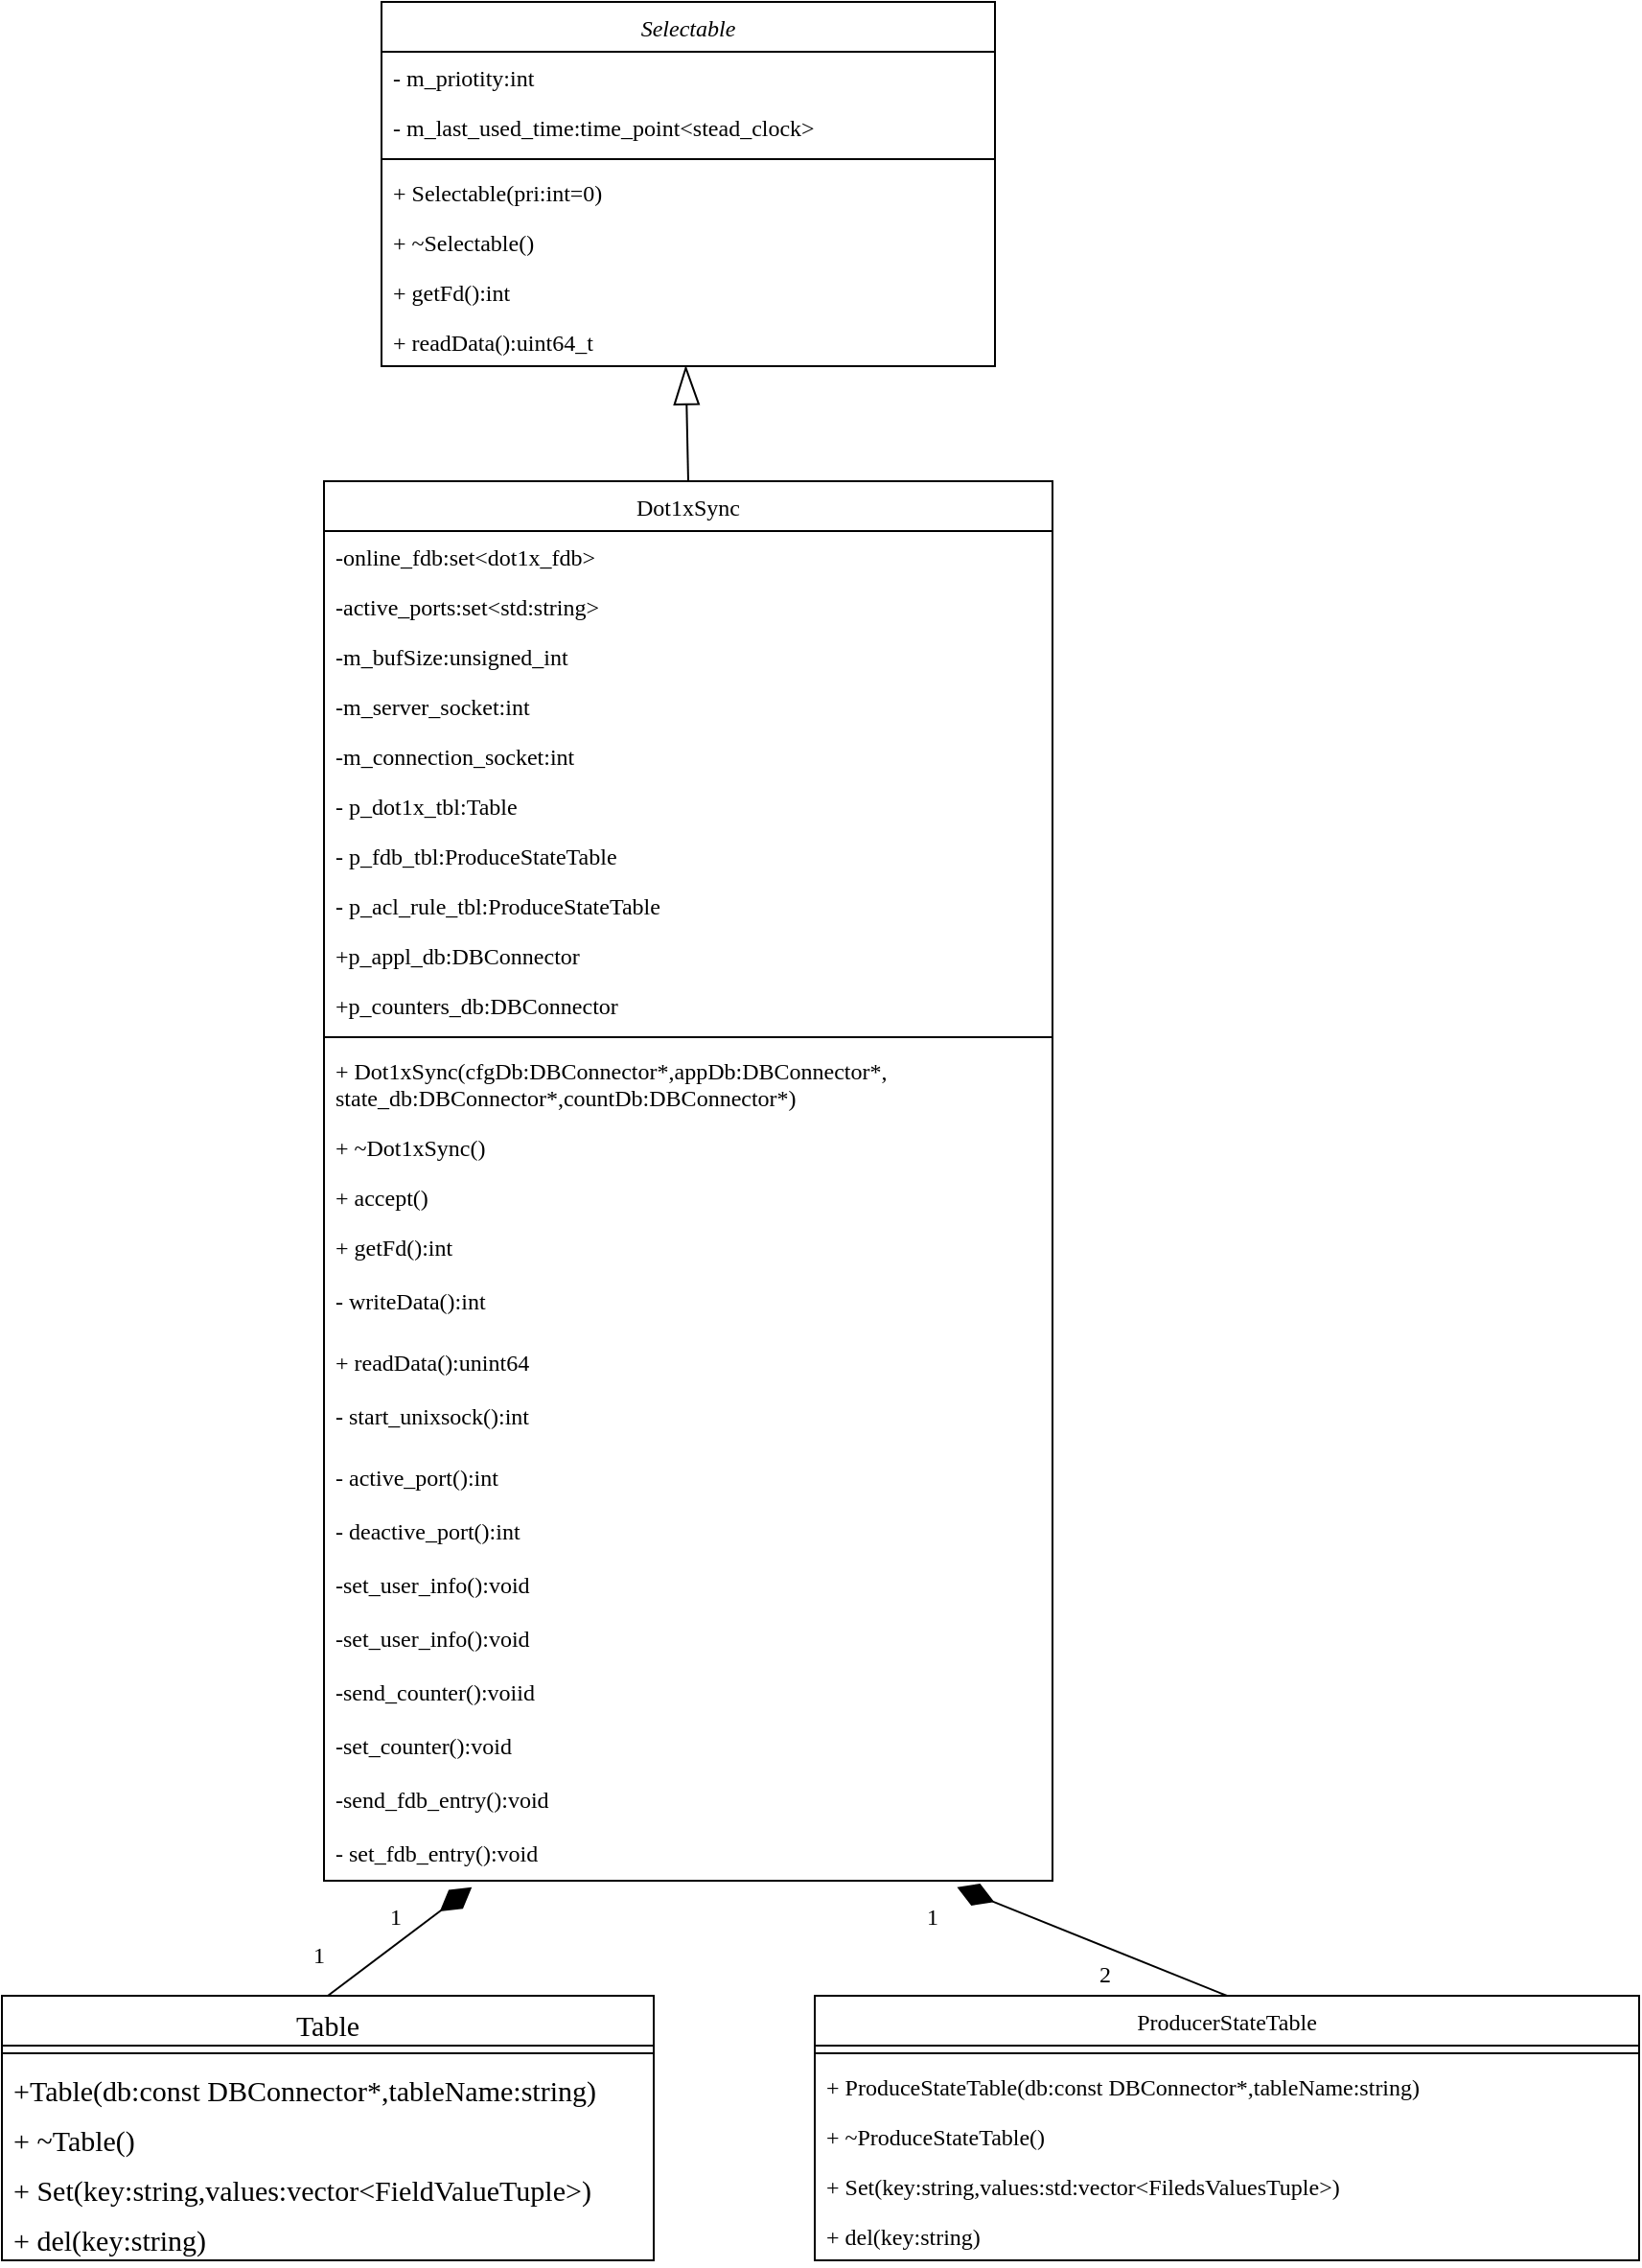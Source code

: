 <mxfile version="22.0.4" type="github">
  <diagram id="C5RBs43oDa-KdzZeNtuy" name="Page-1">
    <mxGraphModel dx="1022" dy="686" grid="1" gridSize="10" guides="1" tooltips="1" connect="1" arrows="1" fold="1" page="1" pageScale="1" pageWidth="827" pageHeight="1169" math="0" shadow="0">
      <root>
        <mxCell id="WIyWlLk6GJQsqaUBKTNV-0" />
        <mxCell id="WIyWlLk6GJQsqaUBKTNV-1" parent="WIyWlLk6GJQsqaUBKTNV-0" />
        <mxCell id="zkfFHV4jXpPFQw0GAbJ--0" value="Selectable" style="swimlane;fontStyle=2;align=center;verticalAlign=top;childLayout=stackLayout;horizontal=1;startSize=26;horizontalStack=0;resizeParent=1;resizeLast=0;collapsible=1;marginBottom=0;rounded=0;shadow=0;strokeWidth=1;fontSize=12;fontFamily=Times New Roman;" parent="WIyWlLk6GJQsqaUBKTNV-1" vertex="1">
          <mxGeometry x="254" y="80" width="320" height="190" as="geometry">
            <mxRectangle x="230" y="140" width="160" height="26" as="alternateBounds" />
          </mxGeometry>
        </mxCell>
        <mxCell id="zkfFHV4jXpPFQw0GAbJ--1" value="- m_priotity:int" style="text;align=left;verticalAlign=top;spacingLeft=4;spacingRight=4;overflow=hidden;rotatable=0;points=[[0,0.5],[1,0.5]];portConstraint=eastwest;fontSize=12;fontFamily=Times New Roman;" parent="zkfFHV4jXpPFQw0GAbJ--0" vertex="1">
          <mxGeometry y="26" width="320" height="26" as="geometry" />
        </mxCell>
        <mxCell id="zkfFHV4jXpPFQw0GAbJ--2" value="- m_last_used_time:time_point&lt;stead_clock&gt;" style="text;align=left;verticalAlign=top;spacingLeft=4;spacingRight=4;overflow=hidden;rotatable=0;points=[[0,0.5],[1,0.5]];portConstraint=eastwest;rounded=0;shadow=0;html=0;fontSize=12;fontFamily=Times New Roman;" parent="zkfFHV4jXpPFQw0GAbJ--0" vertex="1">
          <mxGeometry y="52" width="320" height="26" as="geometry" />
        </mxCell>
        <mxCell id="zkfFHV4jXpPFQw0GAbJ--4" value="" style="line;html=1;strokeWidth=1;align=left;verticalAlign=middle;spacingTop=-1;spacingLeft=3;spacingRight=3;rotatable=0;labelPosition=right;points=[];portConstraint=eastwest;fontSize=12;fontFamily=Times New Roman;" parent="zkfFHV4jXpPFQw0GAbJ--0" vertex="1">
          <mxGeometry y="78" width="320" height="8" as="geometry" />
        </mxCell>
        <mxCell id="zkfFHV4jXpPFQw0GAbJ--5" value="+ Selectable(pri:int=0)" style="text;align=left;verticalAlign=top;spacingLeft=4;spacingRight=4;overflow=hidden;rotatable=0;points=[[0,0.5],[1,0.5]];portConstraint=eastwest;fontSize=12;fontFamily=Times New Roman;" parent="zkfFHV4jXpPFQw0GAbJ--0" vertex="1">
          <mxGeometry y="86" width="320" height="26" as="geometry" />
        </mxCell>
        <mxCell id="VgiMhv5ePe9ONGwIBW7--4" value="+ ~Selectable()" style="text;align=left;verticalAlign=top;spacingLeft=4;spacingRight=4;overflow=hidden;rotatable=0;points=[[0,0.5],[1,0.5]];portConstraint=eastwest;rounded=0;shadow=0;html=0;fontSize=12;fontFamily=Times New Roman;" parent="zkfFHV4jXpPFQw0GAbJ--0" vertex="1">
          <mxGeometry y="112" width="320" height="26" as="geometry" />
        </mxCell>
        <mxCell id="VgiMhv5ePe9ONGwIBW7--5" value="+ getFd():int" style="text;align=left;verticalAlign=top;spacingLeft=4;spacingRight=4;overflow=hidden;rotatable=0;points=[[0,0.5],[1,0.5]];portConstraint=eastwest;rounded=0;shadow=0;html=0;fontSize=12;fontFamily=Times New Roman;" parent="zkfFHV4jXpPFQw0GAbJ--0" vertex="1">
          <mxGeometry y="138" width="320" height="26" as="geometry" />
        </mxCell>
        <mxCell id="VgiMhv5ePe9ONGwIBW7--6" value="+ readData():uint64_t" style="text;align=left;verticalAlign=top;spacingLeft=4;spacingRight=4;overflow=hidden;rotatable=0;points=[[0,0.5],[1,0.5]];portConstraint=eastwest;rounded=0;shadow=0;html=0;fontSize=12;fontFamily=Times New Roman;" parent="zkfFHV4jXpPFQw0GAbJ--0" vertex="1">
          <mxGeometry y="164" width="320" height="26" as="geometry" />
        </mxCell>
        <mxCell id="zkfFHV4jXpPFQw0GAbJ--6" value="Table" style="swimlane;fontStyle=0;align=center;verticalAlign=top;childLayout=stackLayout;horizontal=1;startSize=26;horizontalStack=0;resizeParent=1;resizeLast=0;collapsible=1;marginBottom=0;rounded=0;shadow=0;strokeWidth=1;fontSize=15;fontFamily=Times New Roman;" parent="WIyWlLk6GJQsqaUBKTNV-1" vertex="1">
          <mxGeometry x="56" y="1120" width="340" height="138" as="geometry">
            <mxRectangle x="130" y="380" width="160" height="26" as="alternateBounds" />
          </mxGeometry>
        </mxCell>
        <mxCell id="zkfFHV4jXpPFQw0GAbJ--9" value="" style="line;html=1;strokeWidth=1;align=left;verticalAlign=middle;spacingTop=-1;spacingLeft=3;spacingRight=3;rotatable=0;labelPosition=right;points=[];portConstraint=eastwest;fontSize=15;fontFamily=Times New Roman;" parent="zkfFHV4jXpPFQw0GAbJ--6" vertex="1">
          <mxGeometry y="26" width="340" height="8" as="geometry" />
        </mxCell>
        <mxCell id="zkfFHV4jXpPFQw0GAbJ--11" value="+Table(db:const DBConnector*,tableName:string)" style="text;align=left;verticalAlign=top;spacingLeft=4;spacingRight=4;overflow=hidden;rotatable=0;points=[[0,0.5],[1,0.5]];portConstraint=eastwest;fontSize=15;fontFamily=Times New Roman;" parent="zkfFHV4jXpPFQw0GAbJ--6" vertex="1">
          <mxGeometry y="34" width="340" height="26" as="geometry" />
        </mxCell>
        <mxCell id="VgiMhv5ePe9ONGwIBW7--7" value="+ ~Table()" style="text;align=left;verticalAlign=top;spacingLeft=4;spacingRight=4;overflow=hidden;rotatable=0;points=[[0,0.5],[1,0.5]];portConstraint=eastwest;fontSize=15;fontFamily=Times New Roman;" parent="zkfFHV4jXpPFQw0GAbJ--6" vertex="1">
          <mxGeometry y="60" width="340" height="26" as="geometry" />
        </mxCell>
        <mxCell id="VgiMhv5ePe9ONGwIBW7--8" value="+ Set(key:string,values:vector&lt;FieldValueTuple&gt;)" style="text;align=left;verticalAlign=top;spacingLeft=4;spacingRight=4;overflow=hidden;rotatable=0;points=[[0,0.5],[1,0.5]];portConstraint=eastwest;fontSize=15;fontFamily=Times New Roman;" parent="zkfFHV4jXpPFQw0GAbJ--6" vertex="1">
          <mxGeometry y="86" width="340" height="26" as="geometry" />
        </mxCell>
        <mxCell id="VgiMhv5ePe9ONGwIBW7--9" value="+ del(key:string)" style="text;align=left;verticalAlign=top;spacingLeft=4;spacingRight=4;overflow=hidden;rotatable=0;points=[[0,0.5],[1,0.5]];portConstraint=eastwest;fontSize=15;fontFamily=Times New Roman;" parent="zkfFHV4jXpPFQw0GAbJ--6" vertex="1">
          <mxGeometry y="112" width="340" height="26" as="geometry" />
        </mxCell>
        <mxCell id="zkfFHV4jXpPFQw0GAbJ--17" value="Dot1xSync" style="swimlane;fontStyle=0;align=center;verticalAlign=top;childLayout=stackLayout;horizontal=1;startSize=26;horizontalStack=0;resizeParent=1;resizeLast=0;collapsible=1;marginBottom=0;rounded=0;shadow=0;strokeWidth=1;fontSize=12;fontFamily=Times New Roman;" parent="WIyWlLk6GJQsqaUBKTNV-1" vertex="1">
          <mxGeometry x="224" y="330" width="380" height="730" as="geometry">
            <mxRectangle x="550" y="140" width="160" height="26" as="alternateBounds" />
          </mxGeometry>
        </mxCell>
        <mxCell id="zkfFHV4jXpPFQw0GAbJ--18" value="-online_fdb:set&lt;dot1x_fdb&gt;" style="text;align=left;verticalAlign=top;spacingLeft=4;spacingRight=4;overflow=hidden;rotatable=0;points=[[0,0.5],[1,0.5]];portConstraint=eastwest;fontSize=12;fontFamily=Times New Roman;" parent="zkfFHV4jXpPFQw0GAbJ--17" vertex="1">
          <mxGeometry y="26" width="380" height="26" as="geometry" />
        </mxCell>
        <mxCell id="hgLyXW66Iwk2B-c0vMDp-35" value="-active_ports:set&lt;std:string&gt;" style="text;align=left;verticalAlign=top;spacingLeft=4;spacingRight=4;overflow=hidden;rotatable=0;points=[[0,0.5],[1,0.5]];portConstraint=eastwest;fontSize=12;fontFamily=Times New Roman;" parent="zkfFHV4jXpPFQw0GAbJ--17" vertex="1">
          <mxGeometry y="52" width="380" height="26" as="geometry" />
        </mxCell>
        <mxCell id="hgLyXW66Iwk2B-c0vMDp-5" value="-m_bufSize:unsigned_int" style="text;align=left;verticalAlign=top;spacingLeft=4;spacingRight=4;overflow=hidden;rotatable=0;points=[[0,0.5],[1,0.5]];portConstraint=eastwest;fontSize=12;fontFamily=Times New Roman;" parent="zkfFHV4jXpPFQw0GAbJ--17" vertex="1">
          <mxGeometry y="78" width="380" height="26" as="geometry" />
        </mxCell>
        <mxCell id="hgLyXW66Iwk2B-c0vMDp-4" value="-m_server_socket:int" style="text;align=left;verticalAlign=top;spacingLeft=4;spacingRight=4;overflow=hidden;rotatable=0;points=[[0,0.5],[1,0.5]];portConstraint=eastwest;fontSize=12;fontFamily=Times New Roman;" parent="zkfFHV4jXpPFQw0GAbJ--17" vertex="1">
          <mxGeometry y="104" width="380" height="26" as="geometry" />
        </mxCell>
        <mxCell id="hgLyXW66Iwk2B-c0vMDp-3" value="-m_connection_socket:int&#xa;" style="text;align=left;verticalAlign=top;spacingLeft=4;spacingRight=4;overflow=hidden;rotatable=0;points=[[0,0.5],[1,0.5]];portConstraint=eastwest;fontSize=12;fontFamily=Times New Roman;" parent="zkfFHV4jXpPFQw0GAbJ--17" vertex="1">
          <mxGeometry y="130" width="380" height="26" as="geometry" />
        </mxCell>
        <mxCell id="zkfFHV4jXpPFQw0GAbJ--20" value="- p_dot1x_tbl:Table" style="text;align=left;verticalAlign=top;spacingLeft=4;spacingRight=4;overflow=hidden;rotatable=0;points=[[0,0.5],[1,0.5]];portConstraint=eastwest;rounded=0;shadow=0;html=0;fontSize=12;fontFamily=Times New Roman;" parent="zkfFHV4jXpPFQw0GAbJ--17" vertex="1">
          <mxGeometry y="156" width="380" height="26" as="geometry" />
        </mxCell>
        <mxCell id="zkfFHV4jXpPFQw0GAbJ--21" value="- p_fdb_tbl:ProduceStateTable" style="text;align=left;verticalAlign=top;spacingLeft=4;spacingRight=4;overflow=hidden;rotatable=0;points=[[0,0.5],[1,0.5]];portConstraint=eastwest;rounded=0;shadow=0;html=0;fontSize=12;fontFamily=Times New Roman;" parent="zkfFHV4jXpPFQw0GAbJ--17" vertex="1">
          <mxGeometry y="182" width="380" height="26" as="geometry" />
        </mxCell>
        <mxCell id="zkfFHV4jXpPFQw0GAbJ--25" value="- p_acl_rule_tbl:ProduceStateTable" style="text;align=left;verticalAlign=top;spacingLeft=4;spacingRight=4;overflow=hidden;rotatable=0;points=[[0,0.5],[1,0.5]];portConstraint=eastwest;fontSize=12;fontFamily=Times New Roman;" parent="zkfFHV4jXpPFQw0GAbJ--17" vertex="1">
          <mxGeometry y="208" width="380" height="26" as="geometry" />
        </mxCell>
        <mxCell id="hgLyXW66Iwk2B-c0vMDp-1" value="+p_appl_db:DBConnector&#xa;" style="text;align=left;verticalAlign=top;spacingLeft=4;spacingRight=4;overflow=hidden;rotatable=0;points=[[0,0.5],[1,0.5]];portConstraint=eastwest;fontSize=12;fontFamily=Times New Roman;" parent="zkfFHV4jXpPFQw0GAbJ--17" vertex="1">
          <mxGeometry y="234" width="380" height="26" as="geometry" />
        </mxCell>
        <mxCell id="hgLyXW66Iwk2B-c0vMDp-2" value="+p_counters_db:DBConnector&#xa;" style="text;align=left;verticalAlign=top;spacingLeft=4;spacingRight=4;overflow=hidden;rotatable=0;points=[[0,0.5],[1,0.5]];portConstraint=eastwest;fontSize=12;fontFamily=Times New Roman;" parent="zkfFHV4jXpPFQw0GAbJ--17" vertex="1">
          <mxGeometry y="260" width="380" height="26" as="geometry" />
        </mxCell>
        <mxCell id="zkfFHV4jXpPFQw0GAbJ--23" value="" style="line;html=1;strokeWidth=1;align=left;verticalAlign=middle;spacingTop=-1;spacingLeft=3;spacingRight=3;rotatable=0;labelPosition=right;points=[];portConstraint=eastwest;fontSize=12;fontFamily=Times New Roman;" parent="zkfFHV4jXpPFQw0GAbJ--17" vertex="1">
          <mxGeometry y="286" width="380" height="8" as="geometry" />
        </mxCell>
        <mxCell id="VgiMhv5ePe9ONGwIBW7--18" value="+ Dot1xSync(cfgDb:DBConnector*,appDb:DBConnector*,&#xa;state_db:DBConnector*,countDb:DBConnector*)" style="text;align=left;verticalAlign=top;spacingLeft=4;spacingRight=4;overflow=hidden;rotatable=0;points=[[0,0.5],[1,0.5]];portConstraint=eastwest;fontSize=12;fontFamily=Times New Roman;" parent="zkfFHV4jXpPFQw0GAbJ--17" vertex="1">
          <mxGeometry y="294" width="380" height="40" as="geometry" />
        </mxCell>
        <mxCell id="VgiMhv5ePe9ONGwIBW7--20" value="+ ~Dot1xSync()" style="text;align=left;verticalAlign=top;spacingLeft=4;spacingRight=4;overflow=hidden;rotatable=0;points=[[0,0.5],[1,0.5]];portConstraint=eastwest;rounded=0;shadow=0;html=0;fontSize=12;fontFamily=Times New Roman;" parent="zkfFHV4jXpPFQw0GAbJ--17" vertex="1">
          <mxGeometry y="334" width="380" height="26" as="geometry" />
        </mxCell>
        <mxCell id="VgiMhv5ePe9ONGwIBW7--22" value="+ accept()" style="text;align=left;verticalAlign=top;spacingLeft=4;spacingRight=4;overflow=hidden;rotatable=0;points=[[0,0.5],[1,0.5]];portConstraint=eastwest;rounded=0;shadow=0;html=0;fontSize=12;fontFamily=Times New Roman;" parent="zkfFHV4jXpPFQw0GAbJ--17" vertex="1">
          <mxGeometry y="360" width="380" height="26" as="geometry" />
        </mxCell>
        <mxCell id="VgiMhv5ePe9ONGwIBW7--23" value="+ getFd():int" style="text;align=left;verticalAlign=top;spacingLeft=4;spacingRight=4;overflow=hidden;rotatable=0;points=[[0,0.5],[1,0.5]];portConstraint=eastwest;rounded=0;shadow=0;html=0;fontSize=12;fontFamily=Times New Roman;" parent="zkfFHV4jXpPFQw0GAbJ--17" vertex="1">
          <mxGeometry y="386" width="380" height="28" as="geometry" />
        </mxCell>
        <mxCell id="hgLyXW66Iwk2B-c0vMDp-6" value="- writeData():int" style="text;align=left;verticalAlign=top;spacingLeft=4;spacingRight=4;overflow=hidden;rotatable=0;points=[[0,0.5],[1,0.5]];portConstraint=eastwest;rounded=0;shadow=0;html=0;fontSize=12;fontFamily=Times New Roman;" parent="zkfFHV4jXpPFQw0GAbJ--17" vertex="1">
          <mxGeometry y="414" width="380" height="32" as="geometry" />
        </mxCell>
        <mxCell id="VgiMhv5ePe9ONGwIBW7--24" value="+ readData():unint64" style="text;align=left;verticalAlign=top;spacingLeft=4;spacingRight=4;overflow=hidden;rotatable=0;points=[[0,0.5],[1,0.5]];portConstraint=eastwest;rounded=0;shadow=0;html=0;fontSize=12;fontFamily=Times New Roman;" parent="zkfFHV4jXpPFQw0GAbJ--17" vertex="1">
          <mxGeometry y="446" width="380" height="28" as="geometry" />
        </mxCell>
        <mxCell id="VgiMhv5ePe9ONGwIBW7--25" value="- start_unixsock():int" style="text;align=left;verticalAlign=top;spacingLeft=4;spacingRight=4;overflow=hidden;rotatable=0;points=[[0,0.5],[1,0.5]];portConstraint=eastwest;rounded=0;shadow=0;html=0;fontSize=12;fontFamily=Times New Roman;" parent="zkfFHV4jXpPFQw0GAbJ--17" vertex="1">
          <mxGeometry y="474" width="380" height="32" as="geometry" />
        </mxCell>
        <mxCell id="hgLyXW66Iwk2B-c0vMDp-7" value="- active_port():int" style="text;align=left;verticalAlign=top;spacingLeft=4;spacingRight=4;overflow=hidden;rotatable=0;points=[[0,0.5],[1,0.5]];portConstraint=eastwest;rounded=0;shadow=0;html=0;fontSize=12;fontFamily=Times New Roman;" parent="zkfFHV4jXpPFQw0GAbJ--17" vertex="1">
          <mxGeometry y="506" width="380" height="28" as="geometry" />
        </mxCell>
        <mxCell id="hgLyXW66Iwk2B-c0vMDp-8" value="- deactive_port():int" style="text;align=left;verticalAlign=top;spacingLeft=4;spacingRight=4;overflow=hidden;rotatable=0;points=[[0,0.5],[1,0.5]];portConstraint=eastwest;rounded=0;shadow=0;html=0;fontSize=12;fontFamily=Times New Roman;" parent="zkfFHV4jXpPFQw0GAbJ--17" vertex="1">
          <mxGeometry y="534" width="380" height="28" as="geometry" />
        </mxCell>
        <mxCell id="hgLyXW66Iwk2B-c0vMDp-14" value="-set_user_info():void" style="text;align=left;verticalAlign=top;spacingLeft=4;spacingRight=4;overflow=hidden;rotatable=0;points=[[0,0.5],[1,0.5]];portConstraint=eastwest;rounded=0;shadow=0;html=0;fontSize=12;fontFamily=Times New Roman;" parent="zkfFHV4jXpPFQw0GAbJ--17" vertex="1">
          <mxGeometry y="562" width="380" height="28" as="geometry" />
        </mxCell>
        <mxCell id="hgLyXW66Iwk2B-c0vMDp-13" value="-set_user_info():void" style="text;align=left;verticalAlign=top;spacingLeft=4;spacingRight=4;overflow=hidden;rotatable=0;points=[[0,0.5],[1,0.5]];portConstraint=eastwest;rounded=0;shadow=0;html=0;fontSize=12;fontFamily=Times New Roman;" parent="zkfFHV4jXpPFQw0GAbJ--17" vertex="1">
          <mxGeometry y="590" width="380" height="28" as="geometry" />
        </mxCell>
        <mxCell id="hgLyXW66Iwk2B-c0vMDp-12" value="-send_counter():voiid" style="text;align=left;verticalAlign=top;spacingLeft=4;spacingRight=4;overflow=hidden;rotatable=0;points=[[0,0.5],[1,0.5]];portConstraint=eastwest;rounded=0;shadow=0;html=0;fontSize=12;fontFamily=Times New Roman;" parent="zkfFHV4jXpPFQw0GAbJ--17" vertex="1">
          <mxGeometry y="618" width="380" height="28" as="geometry" />
        </mxCell>
        <mxCell id="hgLyXW66Iwk2B-c0vMDp-11" value="-set_counter():void" style="text;align=left;verticalAlign=top;spacingLeft=4;spacingRight=4;overflow=hidden;rotatable=0;points=[[0,0.5],[1,0.5]];portConstraint=eastwest;rounded=0;shadow=0;html=0;fontSize=12;fontFamily=Times New Roman;" parent="zkfFHV4jXpPFQw0GAbJ--17" vertex="1">
          <mxGeometry y="646" width="380" height="28" as="geometry" />
        </mxCell>
        <mxCell id="hgLyXW66Iwk2B-c0vMDp-10" value="-send_fdb_entry():void" style="text;align=left;verticalAlign=top;spacingLeft=4;spacingRight=4;overflow=hidden;rotatable=0;points=[[0,0.5],[1,0.5]];portConstraint=eastwest;rounded=0;shadow=0;html=0;fontSize=12;fontFamily=Times New Roman;" parent="zkfFHV4jXpPFQw0GAbJ--17" vertex="1">
          <mxGeometry y="674" width="380" height="28" as="geometry" />
        </mxCell>
        <mxCell id="hgLyXW66Iwk2B-c0vMDp-9" value="- set_fdb_entry():void" style="text;align=left;verticalAlign=top;spacingLeft=4;spacingRight=4;overflow=hidden;rotatable=0;points=[[0,0.5],[1,0.5]];portConstraint=eastwest;rounded=0;shadow=0;html=0;fontSize=12;fontFamily=Times New Roman;" parent="zkfFHV4jXpPFQw0GAbJ--17" vertex="1">
          <mxGeometry y="702" width="380" height="28" as="geometry" />
        </mxCell>
        <mxCell id="VgiMhv5ePe9ONGwIBW7--10" value="ProducerStateTable" style="swimlane;fontStyle=0;align=center;verticalAlign=top;childLayout=stackLayout;horizontal=1;startSize=26;horizontalStack=0;resizeParent=1;resizeLast=0;collapsible=1;marginBottom=0;rounded=0;shadow=0;strokeWidth=1;fontSize=12;fontFamily=Times New Roman;" parent="WIyWlLk6GJQsqaUBKTNV-1" vertex="1">
          <mxGeometry x="480" y="1120" width="430" height="138" as="geometry">
            <mxRectangle x="130" y="380" width="160" height="26" as="alternateBounds" />
          </mxGeometry>
        </mxCell>
        <mxCell id="VgiMhv5ePe9ONGwIBW7--11" value="" style="line;html=1;strokeWidth=1;align=left;verticalAlign=middle;spacingTop=-1;spacingLeft=3;spacingRight=3;rotatable=0;labelPosition=right;points=[];portConstraint=eastwest;fontSize=12;fontFamily=Times New Roman;" parent="VgiMhv5ePe9ONGwIBW7--10" vertex="1">
          <mxGeometry y="26" width="430" height="8" as="geometry" />
        </mxCell>
        <mxCell id="VgiMhv5ePe9ONGwIBW7--12" value="+ ProduceStateTable(db:const DBConnector*,tableName:string)" style="text;align=left;verticalAlign=top;spacingLeft=4;spacingRight=4;overflow=hidden;rotatable=0;points=[[0,0.5],[1,0.5]];portConstraint=eastwest;fontSize=12;fontFamily=Times New Roman;" parent="VgiMhv5ePe9ONGwIBW7--10" vertex="1">
          <mxGeometry y="34" width="430" height="26" as="geometry" />
        </mxCell>
        <mxCell id="VgiMhv5ePe9ONGwIBW7--13" value="+ ~ProduceStateTable()" style="text;align=left;verticalAlign=top;spacingLeft=4;spacingRight=4;overflow=hidden;rotatable=0;points=[[0,0.5],[1,0.5]];portConstraint=eastwest;fontSize=12;fontFamily=Times New Roman;" parent="VgiMhv5ePe9ONGwIBW7--10" vertex="1">
          <mxGeometry y="60" width="430" height="26" as="geometry" />
        </mxCell>
        <mxCell id="VgiMhv5ePe9ONGwIBW7--14" value="+ Set(key:string,values:std:vector&lt;FiledsValuesTuple&gt;)" style="text;align=left;verticalAlign=top;spacingLeft=4;spacingRight=4;overflow=hidden;rotatable=0;points=[[0,0.5],[1,0.5]];portConstraint=eastwest;fontSize=12;fontFamily=Times New Roman;" parent="VgiMhv5ePe9ONGwIBW7--10" vertex="1">
          <mxGeometry y="86" width="430" height="26" as="geometry" />
        </mxCell>
        <mxCell id="VgiMhv5ePe9ONGwIBW7--15" value="+ del(key:string)" style="text;align=left;verticalAlign=top;spacingLeft=4;spacingRight=4;overflow=hidden;rotatable=0;points=[[0,0.5],[1,0.5]];portConstraint=eastwest;fontSize=12;fontFamily=Times New Roman;" parent="VgiMhv5ePe9ONGwIBW7--10" vertex="1">
          <mxGeometry y="112" width="430" height="26" as="geometry" />
        </mxCell>
        <mxCell id="VgiMhv5ePe9ONGwIBW7--28" value="" style="endArrow=blockThin;html=1;rounded=0;entryX=0.496;entryY=0.992;entryDx=0;entryDy=0;entryPerimeter=0;endFill=0;endSize=18;exitX=0.5;exitY=0;exitDx=0;exitDy=0;fontSize=12;fontFamily=Times New Roman;" parent="WIyWlLk6GJQsqaUBKTNV-1" source="zkfFHV4jXpPFQw0GAbJ--17" target="VgiMhv5ePe9ONGwIBW7--6" edge="1">
          <mxGeometry width="50" height="50" relative="1" as="geometry">
            <mxPoint x="600" y="358" as="sourcePoint" />
            <mxPoint x="520" y="120" as="targetPoint" />
          </mxGeometry>
        </mxCell>
        <mxCell id="VgiMhv5ePe9ONGwIBW7--31" value="" style="endArrow=diamondThin;html=1;rounded=0;exitX=0.5;exitY=0;exitDx=0;exitDy=0;endFill=1;fontSize=12;endSize=18;fontFamily=Times New Roman;entryX=0.869;entryY=1.119;entryDx=0;entryDy=0;entryPerimeter=0;" parent="WIyWlLk6GJQsqaUBKTNV-1" source="VgiMhv5ePe9ONGwIBW7--10" target="hgLyXW66Iwk2B-c0vMDp-9" edge="1">
          <mxGeometry width="50" height="50" relative="1" as="geometry">
            <mxPoint x="1260" y="520" as="sourcePoint" />
            <mxPoint x="400" y="1060" as="targetPoint" />
          </mxGeometry>
        </mxCell>
        <mxCell id="VgiMhv5ePe9ONGwIBW7--34" value="1" style="edgeLabel;html=1;align=center;verticalAlign=middle;resizable=0;points=[];fontSize=12;fontFamily=Times New Roman;" parent="WIyWlLk6GJQsqaUBKTNV-1" vertex="1" connectable="0">
          <mxGeometry x="470" y="1100" as="geometry">
            <mxPoint x="71" y="-21" as="offset" />
          </mxGeometry>
        </mxCell>
        <mxCell id="hgLyXW66Iwk2B-c0vMDp-31" value="2" style="edgeLabel;html=1;align=center;verticalAlign=middle;resizable=0;points=[];fontSize=12;fontFamily=Times New Roman;" parent="WIyWlLk6GJQsqaUBKTNV-1" vertex="1" connectable="0">
          <mxGeometry x="560" y="1130" as="geometry">
            <mxPoint x="71" y="-21" as="offset" />
          </mxGeometry>
        </mxCell>
        <mxCell id="hgLyXW66Iwk2B-c0vMDp-32" value="" style="endArrow=diamondThin;html=1;rounded=0;exitX=0.5;exitY=0;exitDx=0;exitDy=0;endFill=1;fontSize=12;endSize=18;fontFamily=Times New Roman;entryX=0.203;entryY=1.119;entryDx=0;entryDy=0;entryPerimeter=0;" parent="WIyWlLk6GJQsqaUBKTNV-1" source="zkfFHV4jXpPFQw0GAbJ--6" target="hgLyXW66Iwk2B-c0vMDp-9" edge="1">
          <mxGeometry width="50" height="50" relative="1" as="geometry">
            <mxPoint x="536" y="1101.08" as="sourcePoint" />
            <mxPoint x="400" y="1063" as="targetPoint" />
          </mxGeometry>
        </mxCell>
        <mxCell id="hgLyXW66Iwk2B-c0vMDp-33" value="1" style="edgeLabel;html=1;align=center;verticalAlign=middle;resizable=0;points=[];fontSize=12;fontFamily=Times New Roman;" parent="WIyWlLk6GJQsqaUBKTNV-1" vertex="1" connectable="0">
          <mxGeometry x="190" y="1100" as="geometry">
            <mxPoint x="71" y="-21" as="offset" />
          </mxGeometry>
        </mxCell>
        <mxCell id="hgLyXW66Iwk2B-c0vMDp-34" value="1" style="edgeLabel;html=1;align=center;verticalAlign=middle;resizable=0;points=[];fontSize=12;fontFamily=Times New Roman;" parent="WIyWlLk6GJQsqaUBKTNV-1" vertex="1" connectable="0">
          <mxGeometry x="150" y="1120" as="geometry">
            <mxPoint x="71" y="-21" as="offset" />
          </mxGeometry>
        </mxCell>
      </root>
    </mxGraphModel>
  </diagram>
</mxfile>
